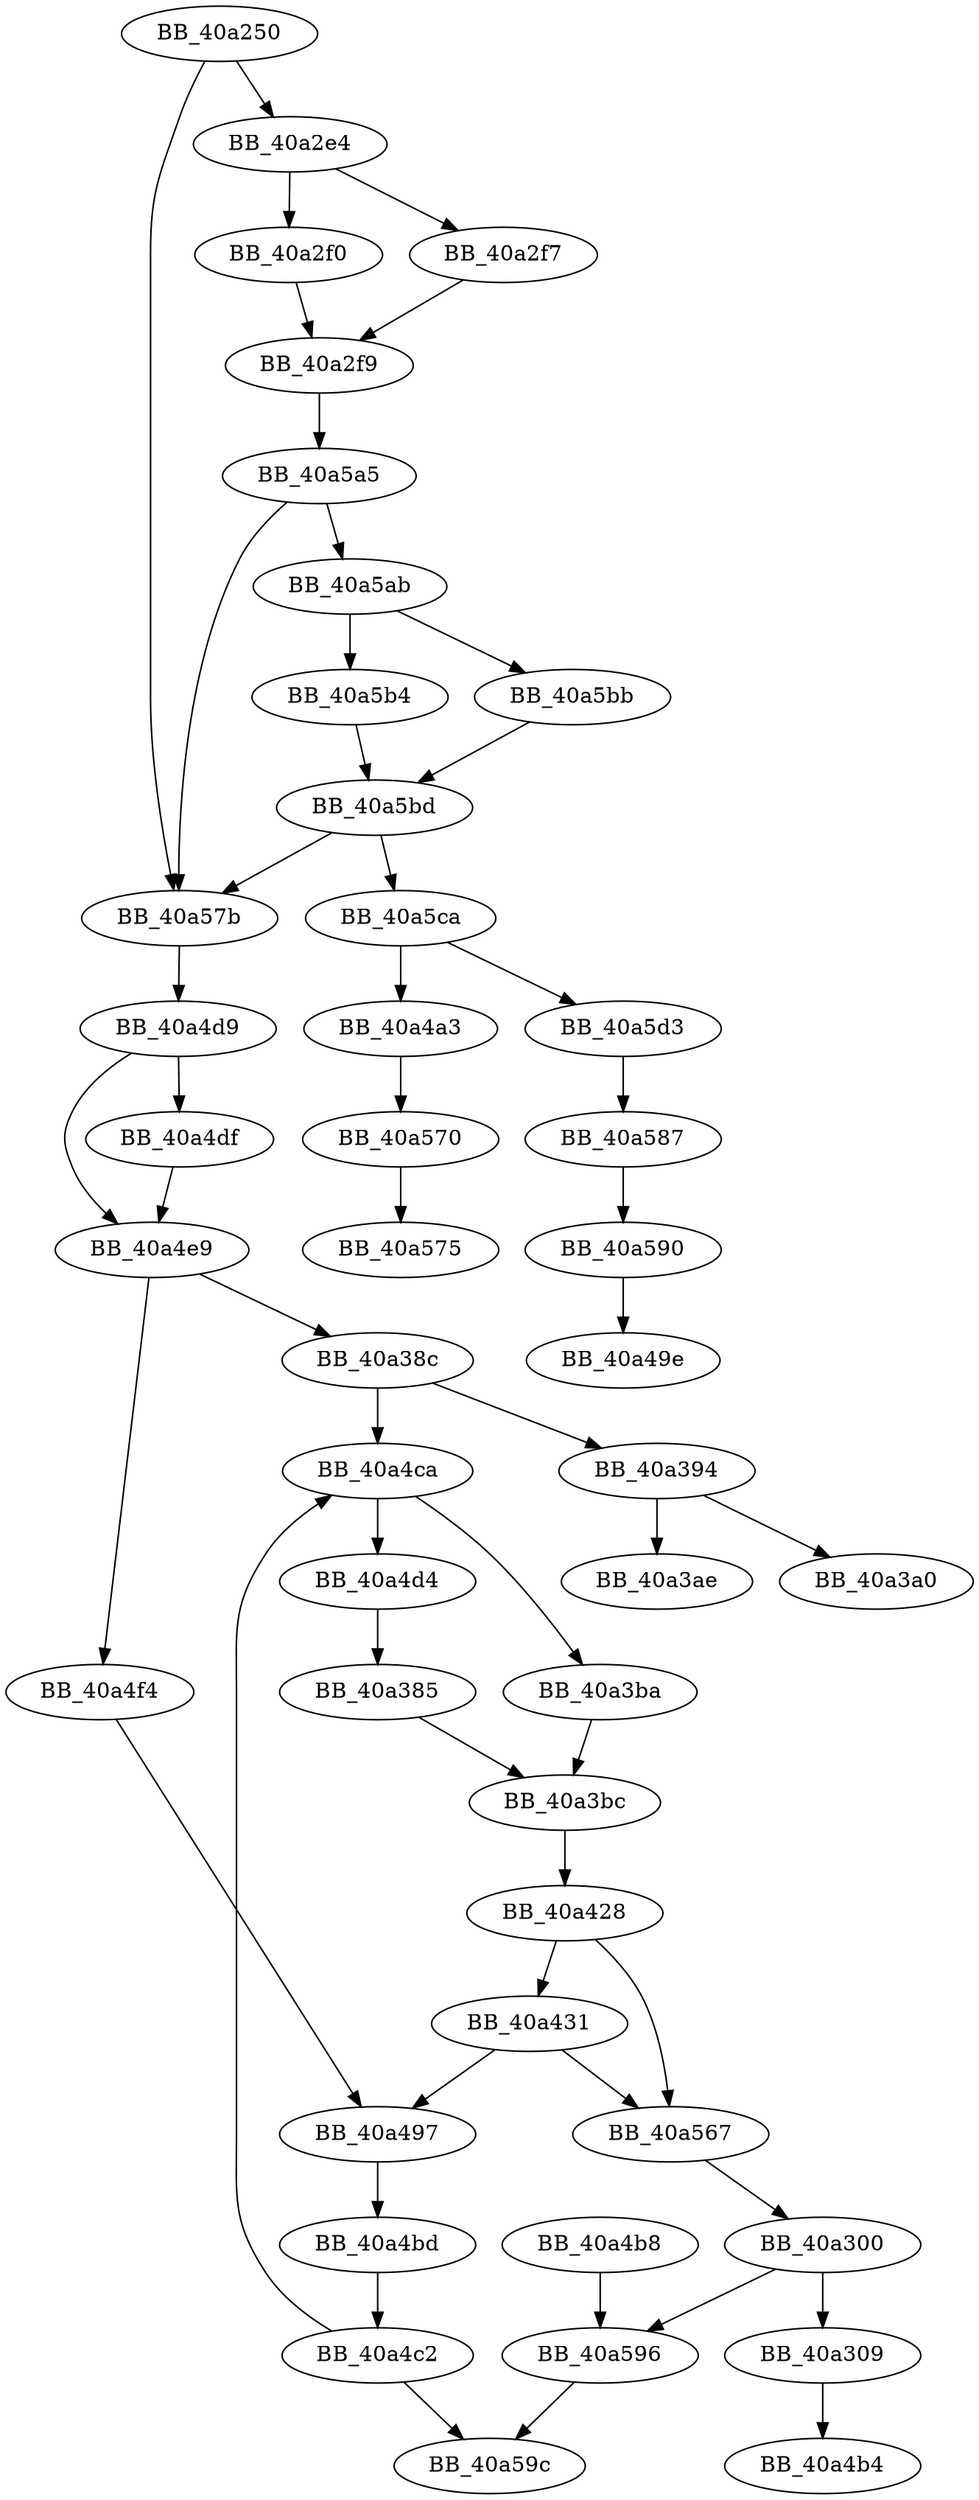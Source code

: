 DiGraph sub_40A250{
BB_40a250->BB_40a2e4
BB_40a250->BB_40a57b
BB_40a2e4->BB_40a2f0
BB_40a2e4->BB_40a2f7
BB_40a2f0->BB_40a2f9
BB_40a2f7->BB_40a2f9
BB_40a2f9->BB_40a5a5
BB_40a300->BB_40a309
BB_40a300->BB_40a596
BB_40a309->BB_40a4b4
BB_40a385->BB_40a3bc
BB_40a38c->BB_40a394
BB_40a38c->BB_40a4ca
BB_40a394->BB_40a3a0
BB_40a394->BB_40a3ae
BB_40a3ba->BB_40a3bc
BB_40a3bc->BB_40a428
BB_40a428->BB_40a431
BB_40a428->BB_40a567
BB_40a431->BB_40a497
BB_40a431->BB_40a567
BB_40a497->BB_40a4bd
BB_40a4a3->BB_40a570
BB_40a4b8->BB_40a596
BB_40a4bd->BB_40a4c2
BB_40a4c2->BB_40a4ca
BB_40a4c2->BB_40a59c
BB_40a4ca->BB_40a3ba
BB_40a4ca->BB_40a4d4
BB_40a4d4->BB_40a385
BB_40a4d9->BB_40a4df
BB_40a4d9->BB_40a4e9
BB_40a4df->BB_40a4e9
BB_40a4e9->BB_40a38c
BB_40a4e9->BB_40a4f4
BB_40a4f4->BB_40a497
BB_40a567->BB_40a300
BB_40a570->BB_40a575
BB_40a57b->BB_40a4d9
BB_40a587->BB_40a590
BB_40a590->BB_40a49e
BB_40a596->BB_40a59c
BB_40a5a5->BB_40a57b
BB_40a5a5->BB_40a5ab
BB_40a5ab->BB_40a5b4
BB_40a5ab->BB_40a5bb
BB_40a5b4->BB_40a5bd
BB_40a5bb->BB_40a5bd
BB_40a5bd->BB_40a57b
BB_40a5bd->BB_40a5ca
BB_40a5ca->BB_40a4a3
BB_40a5ca->BB_40a5d3
BB_40a5d3->BB_40a587
}
